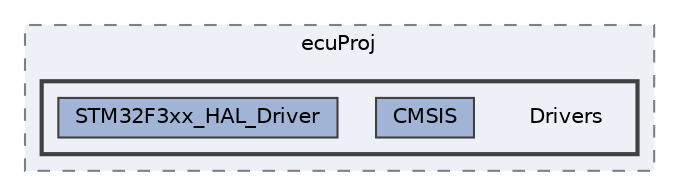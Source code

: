 digraph "Project/ecuProj/Drivers"
{
 // LATEX_PDF_SIZE
  bgcolor="transparent";
  edge [fontname=Helvetica,fontsize=10,labelfontname=Helvetica,labelfontsize=10];
  node [fontname=Helvetica,fontsize=10,shape=box,height=0.2,width=0.4];
  compound=true
  subgraph clusterdir_6c07f8937ee615ae0ed6bc2bc2fde259 {
    graph [ bgcolor="#edf0f7", pencolor="grey50", label="ecuProj", fontname=Helvetica,fontsize=10 style="filled,dashed", URL="dir_6c07f8937ee615ae0ed6bc2bc2fde259.html",tooltip=""]
  subgraph clusterdir_df36d02f018344e5386f52500c5100cb {
    graph [ bgcolor="#edf0f7", pencolor="grey25", label="", fontname=Helvetica,fontsize=10 style="filled,bold", URL="dir_df36d02f018344e5386f52500c5100cb.html",tooltip=""]
    dir_df36d02f018344e5386f52500c5100cb [shape=plaintext, label="Drivers"];
  dir_351cc04f0bd6c7dd5e8e2bd5e3246aaf [label="CMSIS", fillcolor="#a2b4d6", color="grey25", style="filled", URL="dir_351cc04f0bd6c7dd5e8e2bd5e3246aaf.html",tooltip=""];
  dir_8ea62dc47892579b9845208cacc8615a [label="STM32F3xx_HAL_Driver", fillcolor="#a2b4d6", color="grey25", style="filled", URL="dir_8ea62dc47892579b9845208cacc8615a.html",tooltip=""];
  }
  }
}
